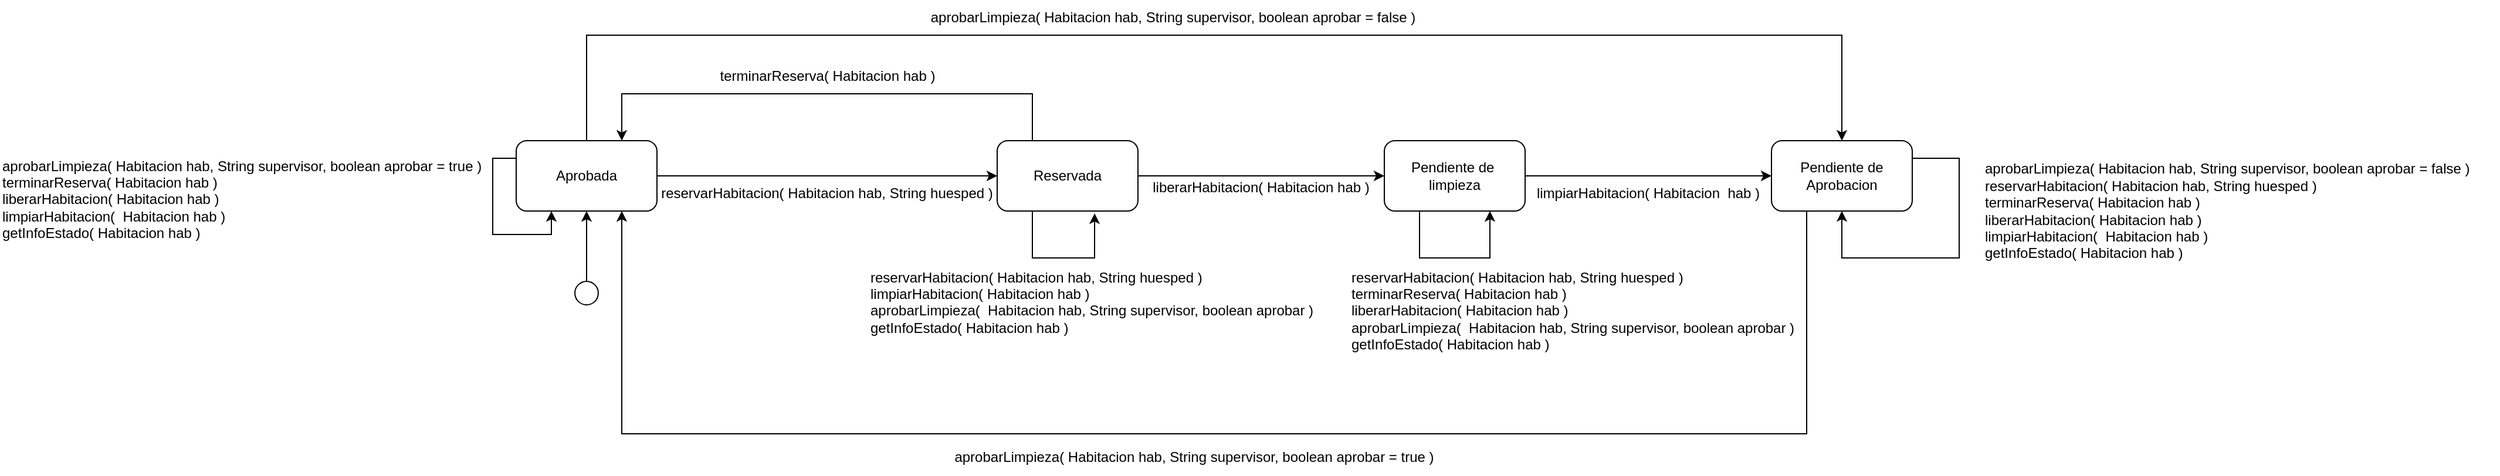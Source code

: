 <mxfile version="22.1.5" type="github">
  <diagram name="Página-1" id="iMgOKBG-prg0mPuShW58">
    <mxGraphModel dx="4412" dy="1930" grid="1" gridSize="10" guides="1" tooltips="1" connect="1" arrows="1" fold="1" page="1" pageScale="1" pageWidth="827" pageHeight="1169" math="0" shadow="0">
      <root>
        <mxCell id="0" />
        <mxCell id="1" parent="0" />
        <mxCell id="aPB0tmIFXiKf7BXx3cor-28" style="edgeStyle=orthogonalEdgeStyle;rounded=0;orthogonalLoop=1;jettySize=auto;html=1;exitX=0.5;exitY=0;exitDx=0;exitDy=0;entryX=0.5;entryY=0;entryDx=0;entryDy=0;" edge="1" parent="1" source="aPB0tmIFXiKf7BXx3cor-1" target="aPB0tmIFXiKf7BXx3cor-4">
          <mxGeometry relative="1" as="geometry">
            <Array as="points">
              <mxPoint x="-206" y="362" />
              <mxPoint x="864" y="362" />
            </Array>
          </mxGeometry>
        </mxCell>
        <mxCell id="aPB0tmIFXiKf7BXx3cor-1" value="Aprobada" style="rounded=1;whiteSpace=wrap;html=1;direction=east;" vertex="1" parent="1">
          <mxGeometry x="-266" y="452" width="120" height="60" as="geometry" />
        </mxCell>
        <mxCell id="aPB0tmIFXiKf7BXx3cor-13" style="edgeStyle=orthogonalEdgeStyle;rounded=0;orthogonalLoop=1;jettySize=auto;html=1;" edge="1" parent="1" source="aPB0tmIFXiKf7BXx3cor-2">
          <mxGeometry relative="1" as="geometry">
            <mxPoint x="-176" y="452" as="targetPoint" />
            <Array as="points">
              <mxPoint x="174" y="412" />
              <mxPoint x="-176" y="412" />
              <mxPoint x="-176" y="452" />
            </Array>
          </mxGeometry>
        </mxCell>
        <mxCell id="aPB0tmIFXiKf7BXx3cor-2" value="Reservada" style="rounded=1;whiteSpace=wrap;html=1;" vertex="1" parent="1">
          <mxGeometry x="144" y="452" width="120" height="60" as="geometry" />
        </mxCell>
        <mxCell id="aPB0tmIFXiKf7BXx3cor-3" value="&lt;div&gt;Pendiente de&amp;nbsp;&lt;/div&gt;&lt;div&gt;limpieza&lt;/div&gt;" style="rounded=1;whiteSpace=wrap;html=1;" vertex="1" parent="1">
          <mxGeometry x="474" y="452" width="120" height="60" as="geometry" />
        </mxCell>
        <mxCell id="aPB0tmIFXiKf7BXx3cor-4" value="&lt;div&gt;Pendiente de&lt;/div&gt;&lt;div&gt;Aprobacion&lt;br&gt;&lt;/div&gt;" style="rounded=1;whiteSpace=wrap;html=1;" vertex="1" parent="1">
          <mxGeometry x="804" y="452" width="120" height="60" as="geometry" />
        </mxCell>
        <mxCell id="aPB0tmIFXiKf7BXx3cor-5" value="" style="endArrow=classic;html=1;rounded=0;exitX=1;exitY=0.5;exitDx=0;exitDy=0;entryX=0;entryY=0.5;entryDx=0;entryDy=0;" edge="1" parent="1" source="aPB0tmIFXiKf7BXx3cor-1" target="aPB0tmIFXiKf7BXx3cor-2">
          <mxGeometry width="50" height="50" relative="1" as="geometry">
            <mxPoint x="84" y="552" as="sourcePoint" />
            <mxPoint x="134" y="502" as="targetPoint" />
          </mxGeometry>
        </mxCell>
        <mxCell id="aPB0tmIFXiKf7BXx3cor-8" value="" style="endArrow=classic;html=1;rounded=0;exitX=1;exitY=0.5;exitDx=0;exitDy=0;entryX=0;entryY=0.5;entryDx=0;entryDy=0;" edge="1" parent="1" source="aPB0tmIFXiKf7BXx3cor-3" target="aPB0tmIFXiKf7BXx3cor-4">
          <mxGeometry width="50" height="50" relative="1" as="geometry">
            <mxPoint x="84" y="552" as="sourcePoint" />
            <mxPoint x="134" y="502" as="targetPoint" />
          </mxGeometry>
        </mxCell>
        <mxCell id="aPB0tmIFXiKf7BXx3cor-9" value="" style="endArrow=classic;html=1;rounded=0;entryX=0.5;entryY=1;entryDx=0;entryDy=0;" edge="1" parent="1" target="aPB0tmIFXiKf7BXx3cor-1">
          <mxGeometry width="50" height="50" relative="1" as="geometry">
            <mxPoint x="-206" y="572" as="sourcePoint" />
            <mxPoint x="134" y="502" as="targetPoint" />
          </mxGeometry>
        </mxCell>
        <mxCell id="aPB0tmIFXiKf7BXx3cor-10" value="" style="ellipse;whiteSpace=wrap;html=1;aspect=fixed;" vertex="1" parent="1">
          <mxGeometry x="-216" y="572" width="20" height="20" as="geometry" />
        </mxCell>
        <mxCell id="aPB0tmIFXiKf7BXx3cor-11" value="reservarHabitacion( Habitacion hab, String huesped )" style="text;html=1;strokeColor=none;fillColor=none;align=center;verticalAlign=middle;whiteSpace=wrap;rounded=0;" vertex="1" parent="1">
          <mxGeometry x="-146" y="482" width="290" height="30" as="geometry" />
        </mxCell>
        <mxCell id="aPB0tmIFXiKf7BXx3cor-14" value="terminarReserva( Habitacion hab )" style="text;html=1;strokeColor=none;fillColor=none;align=center;verticalAlign=middle;whiteSpace=wrap;rounded=0;" vertex="1" parent="1">
          <mxGeometry x="-103.5" y="382" width="205" height="30" as="geometry" />
        </mxCell>
        <mxCell id="aPB0tmIFXiKf7BXx3cor-16" value="" style="endArrow=classic;html=1;rounded=0;exitX=1;exitY=0.5;exitDx=0;exitDy=0;entryX=0;entryY=0.5;entryDx=0;entryDy=0;" edge="1" parent="1" source="aPB0tmIFXiKf7BXx3cor-2" target="aPB0tmIFXiKf7BXx3cor-3">
          <mxGeometry width="50" height="50" relative="1" as="geometry">
            <mxPoint x="264" y="482" as="sourcePoint" />
            <mxPoint x="624" y="482" as="targetPoint" />
          </mxGeometry>
        </mxCell>
        <mxCell id="aPB0tmIFXiKf7BXx3cor-15" value="liberarHabitacion( Habitacion hab )" style="text;html=1;strokeColor=none;fillColor=none;align=center;verticalAlign=middle;whiteSpace=wrap;rounded=0;" vertex="1" parent="1">
          <mxGeometry x="264" y="477" width="210" height="30" as="geometry" />
        </mxCell>
        <mxCell id="aPB0tmIFXiKf7BXx3cor-17" value="limpiarHabitacion( Habitacion&amp;nbsp; hab )" style="text;html=1;strokeColor=none;fillColor=none;align=center;verticalAlign=middle;whiteSpace=wrap;rounded=0;" vertex="1" parent="1">
          <mxGeometry x="594" y="482" width="210" height="30" as="geometry" />
        </mxCell>
        <mxCell id="aPB0tmIFXiKf7BXx3cor-20" value="" style="edgeStyle=orthogonalEdgeStyle;rounded=0;orthogonalLoop=1;jettySize=auto;html=1;entryX=0.75;entryY=1;entryDx=0;entryDy=0;" edge="1" parent="1" source="aPB0tmIFXiKf7BXx3cor-4" target="aPB0tmIFXiKf7BXx3cor-1">
          <mxGeometry relative="1" as="geometry">
            <mxPoint x="834" y="512" as="sourcePoint" />
            <mxPoint x="-176" y="512" as="targetPoint" />
            <Array as="points">
              <mxPoint x="834" y="702" />
              <mxPoint x="-176" y="702" />
            </Array>
          </mxGeometry>
        </mxCell>
        <mxCell id="aPB0tmIFXiKf7BXx3cor-19" value="aprobarLimpieza( Habitacion hab, String supervisor, boolean aprobar = true )" style="text;html=1;strokeColor=none;fillColor=none;align=center;verticalAlign=middle;whiteSpace=wrap;rounded=0;" vertex="1" parent="1">
          <mxGeometry x="101.5" y="707" width="420" height="30" as="geometry" />
        </mxCell>
        <mxCell id="aPB0tmIFXiKf7BXx3cor-29" value="aprobarLimpieza( Habitacion hab, String supervisor, boolean aprobar = false )" style="text;html=1;strokeColor=none;fillColor=none;align=center;verticalAlign=middle;whiteSpace=wrap;rounded=0;" vertex="1" parent="1">
          <mxGeometry x="84" y="332" width="420" height="30" as="geometry" />
        </mxCell>
        <mxCell id="aPB0tmIFXiKf7BXx3cor-30" style="edgeStyle=orthogonalEdgeStyle;rounded=0;orthogonalLoop=1;jettySize=auto;html=1;exitX=0.25;exitY=1;exitDx=0;exitDy=0;entryX=0.692;entryY=1.033;entryDx=0;entryDy=0;entryPerimeter=0;" edge="1" parent="1" source="aPB0tmIFXiKf7BXx3cor-2" target="aPB0tmIFXiKf7BXx3cor-2">
          <mxGeometry relative="1" as="geometry">
            <Array as="points">
              <mxPoint x="174" y="552" />
              <mxPoint x="227" y="552" />
            </Array>
          </mxGeometry>
        </mxCell>
        <mxCell id="aPB0tmIFXiKf7BXx3cor-31" style="edgeStyle=orthogonalEdgeStyle;rounded=0;orthogonalLoop=1;jettySize=auto;html=1;exitX=0.25;exitY=1;exitDx=0;exitDy=0;entryX=0.75;entryY=1;entryDx=0;entryDy=0;" edge="1" parent="1" source="aPB0tmIFXiKf7BXx3cor-3" target="aPB0tmIFXiKf7BXx3cor-3">
          <mxGeometry relative="1" as="geometry">
            <Array as="points">
              <mxPoint x="504" y="552" />
              <mxPoint x="564" y="552" />
            </Array>
          </mxGeometry>
        </mxCell>
        <mxCell id="aPB0tmIFXiKf7BXx3cor-32" value="&lt;div align=&quot;left&quot;&gt;reservarHabitacion( Habitacion hab, String huesped )&lt;/div&gt;&lt;div align=&quot;left&quot;&gt;limpiarHabitacion( Habitacion hab )&lt;/div&gt;&lt;div align=&quot;left&quot;&gt;&lt;div&gt;aprobarLimpieza(&amp;nbsp; Habitacion hab, String supervisor, boolean aprobar )&lt;/div&gt;&lt;/div&gt;&lt;div align=&quot;left&quot;&gt;getInfoEstado( Habitacion hab )&lt;br&gt;&lt;/div&gt;&lt;div align=&quot;left&quot;&gt;&lt;br&gt;&lt;/div&gt;" style="text;html=1;strokeColor=none;fillColor=none;align=left;verticalAlign=middle;whiteSpace=wrap;rounded=0;" vertex="1" parent="1">
          <mxGeometry x="34" y="552" width="405" height="90" as="geometry" />
        </mxCell>
        <mxCell id="aPB0tmIFXiKf7BXx3cor-34" value="&lt;div align=&quot;left&quot;&gt;reservarHabitacion( Habitacion hab, String huesped )&lt;/div&gt;&lt;div align=&quot;left&quot;&gt;terminarReserva( Habitacion hab )&lt;/div&gt;&lt;div align=&quot;left&quot;&gt;liberarHabitacion( Habitacion hab )&lt;br&gt;&lt;/div&gt;&lt;div align=&quot;left&quot;&gt;aprobarLimpieza(&amp;nbsp; Habitacion hab, String supervisor, boolean aprobar )&lt;/div&gt;&lt;div align=&quot;left&quot;&gt;getInfoEstado( Habitacion hab )&lt;br&gt;&lt;/div&gt;" style="text;html=1;strokeColor=none;fillColor=none;align=left;verticalAlign=middle;whiteSpace=wrap;rounded=0;" vertex="1" parent="1">
          <mxGeometry x="444" y="552" width="385" height="90" as="geometry" />
        </mxCell>
        <mxCell id="aPB0tmIFXiKf7BXx3cor-35" value="&lt;div align=&quot;left&quot;&gt;aprobarLimpieza( Habitacion hab, String supervisor, boolean aprobar = false )&lt;/div&gt;&lt;div align=&quot;left&quot;&gt;reservarHabitacion( Habitacion hab, String huesped )&lt;/div&gt;&lt;div align=&quot;left&quot;&gt;terminarReserva( Habitacion hab )&lt;/div&gt;&lt;div align=&quot;left&quot;&gt;liberarHabitacion( Habitacion hab )&lt;br&gt;&lt;/div&gt;&lt;div align=&quot;left&quot;&gt;limpiarHabitacion(&amp;nbsp; Habitacion hab )&lt;/div&gt;&lt;div align=&quot;left&quot;&gt;getInfoEstado( Habitacion hab )&lt;br&gt;&lt;/div&gt;" style="text;html=1;strokeColor=none;fillColor=none;align=left;verticalAlign=middle;whiteSpace=wrap;rounded=0;" vertex="1" parent="1">
          <mxGeometry x="984" y="462" width="440" height="100" as="geometry" />
        </mxCell>
        <mxCell id="aPB0tmIFXiKf7BXx3cor-36" style="edgeStyle=orthogonalEdgeStyle;rounded=0;orthogonalLoop=1;jettySize=auto;html=1;exitX=1;exitY=0.25;exitDx=0;exitDy=0;" edge="1" parent="1" source="aPB0tmIFXiKf7BXx3cor-4" target="aPB0tmIFXiKf7BXx3cor-4">
          <mxGeometry relative="1" as="geometry">
            <Array as="points">
              <mxPoint x="964" y="467" />
              <mxPoint x="964" y="552" />
              <mxPoint x="864" y="552" />
            </Array>
          </mxGeometry>
        </mxCell>
        <mxCell id="aPB0tmIFXiKf7BXx3cor-37" style="edgeStyle=orthogonalEdgeStyle;rounded=0;orthogonalLoop=1;jettySize=auto;html=1;exitX=0;exitY=0.25;exitDx=0;exitDy=0;entryX=0.25;entryY=1;entryDx=0;entryDy=0;" edge="1" parent="1" source="aPB0tmIFXiKf7BXx3cor-1" target="aPB0tmIFXiKf7BXx3cor-1">
          <mxGeometry relative="1" as="geometry" />
        </mxCell>
        <mxCell id="aPB0tmIFXiKf7BXx3cor-41" value="&lt;div align=&quot;left&quot;&gt;aprobarLimpieza( Habitacion hab, String supervisor, boolean aprobar = true )&lt;/div&gt;&lt;div align=&quot;left&quot;&gt;terminarReserva( Habitacion hab )&lt;/div&gt;&lt;div align=&quot;left&quot;&gt;liberarHabitacion( Habitacion hab )&lt;br&gt;&lt;/div&gt;&lt;div align=&quot;left&quot;&gt;limpiarHabitacion(&amp;nbsp; Habitacion hab )&lt;/div&gt;&lt;div align=&quot;left&quot;&gt;getInfoEstado( Habitacion hab )&lt;br&gt;&lt;/div&gt;" style="text;html=1;strokeColor=none;fillColor=none;align=left;verticalAlign=middle;whiteSpace=wrap;rounded=0;" vertex="1" parent="1">
          <mxGeometry x="-706" y="452" width="440" height="100" as="geometry" />
        </mxCell>
      </root>
    </mxGraphModel>
  </diagram>
</mxfile>
